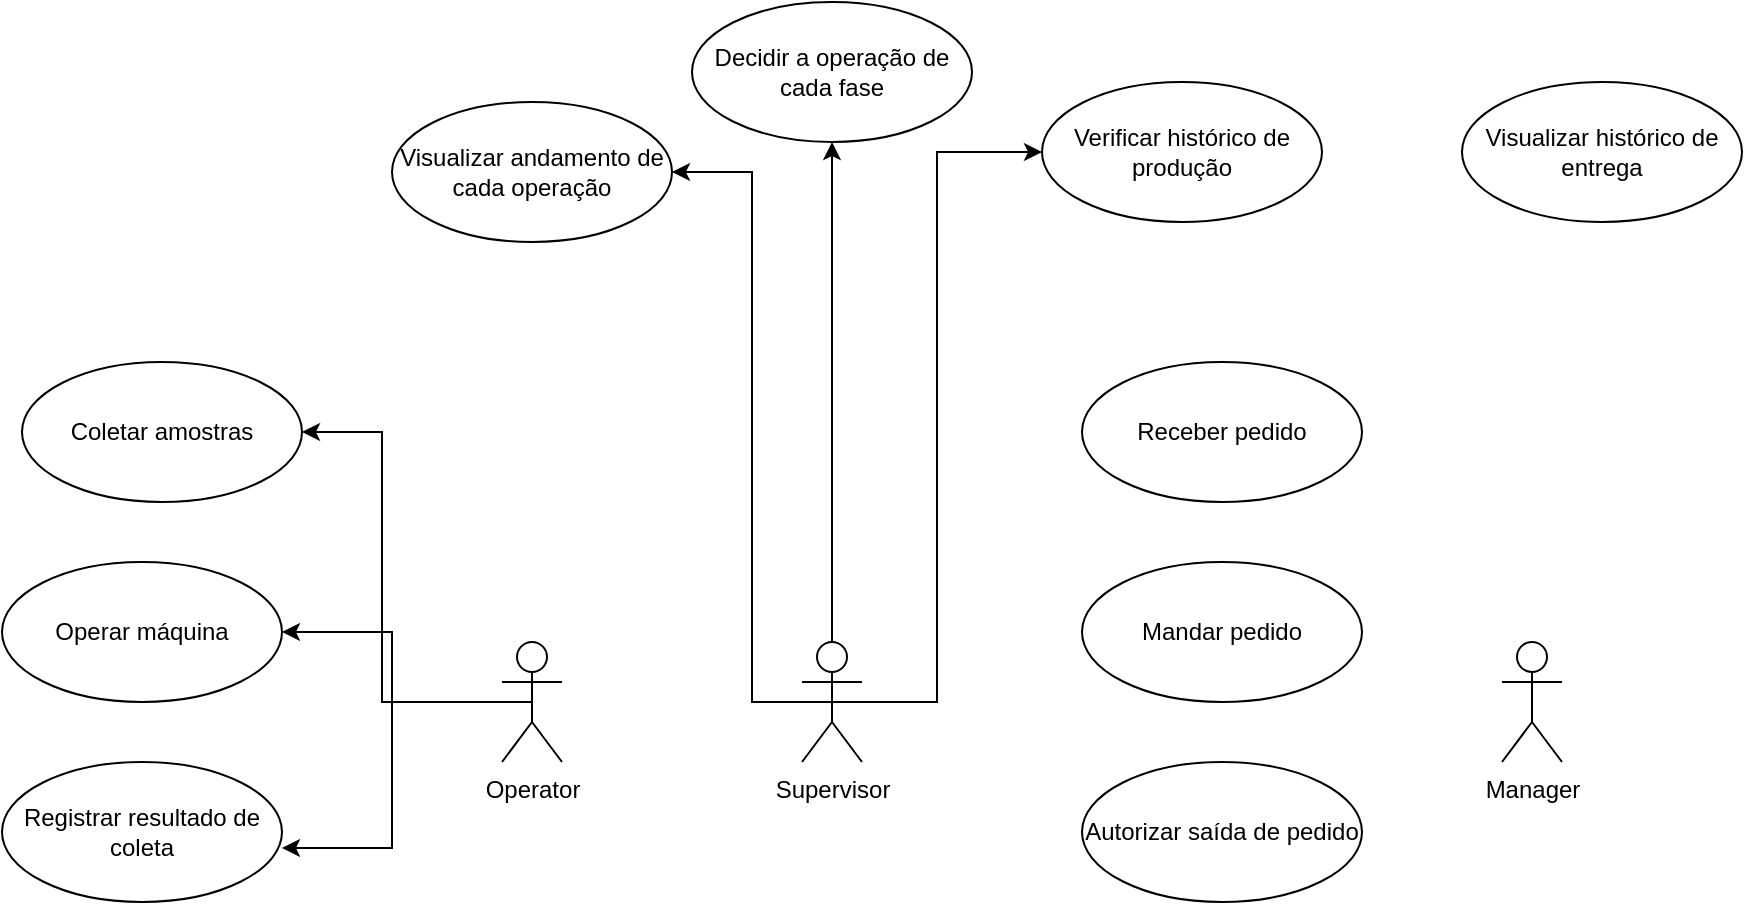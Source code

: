 <mxfile version="13.8.7" type="github" pages="3">
  <diagram id="9Z106m2JDWwo3WFGq4Fk" name="UseCase">
    <mxGraphModel dx="1695" dy="1619" grid="1" gridSize="10" guides="1" tooltips="1" connect="1" arrows="1" fold="1" page="1" pageScale="1" pageWidth="827" pageHeight="1169" math="0" shadow="0">
      <root>
        <mxCell id="GNbp0xr0GucL-XmASdmY-0" />
        <mxCell id="GNbp0xr0GucL-XmASdmY-1" parent="GNbp0xr0GucL-XmASdmY-0" />
        <mxCell id="GNbp0xr0GucL-XmASdmY-2" value="Coletar amostras" style="ellipse;whiteSpace=wrap;html=1;" parent="GNbp0xr0GucL-XmASdmY-1" vertex="1">
          <mxGeometry x="-150" y="30" width="140" height="70" as="geometry" />
        </mxCell>
        <mxCell id="GNbp0xr0GucL-XmASdmY-3" value="Registrar resultado de coleta" style="ellipse;whiteSpace=wrap;html=1;" parent="GNbp0xr0GucL-XmASdmY-1" vertex="1">
          <mxGeometry x="-160" y="230" width="140" height="70" as="geometry" />
        </mxCell>
        <mxCell id="GNbp0xr0GucL-XmASdmY-4" value="Operar máquina" style="ellipse;whiteSpace=wrap;html=1;" parent="GNbp0xr0GucL-XmASdmY-1" vertex="1">
          <mxGeometry x="-160" y="130" width="140" height="70" as="geometry" />
        </mxCell>
        <mxCell id="GNbp0xr0GucL-XmASdmY-8" style="edgeStyle=orthogonalEdgeStyle;rounded=0;orthogonalLoop=1;jettySize=auto;html=1;exitX=0.5;exitY=0.5;exitDx=0;exitDy=0;exitPerimeter=0;" parent="GNbp0xr0GucL-XmASdmY-1" source="GNbp0xr0GucL-XmASdmY-5" target="GNbp0xr0GucL-XmASdmY-4" edge="1">
          <mxGeometry relative="1" as="geometry" />
        </mxCell>
        <mxCell id="GNbp0xr0GucL-XmASdmY-9" style="rounded=0;orthogonalLoop=1;jettySize=auto;html=1;exitX=0.5;exitY=0.5;exitDx=0;exitDy=0;exitPerimeter=0;edgeStyle=elbowEdgeStyle;" parent="GNbp0xr0GucL-XmASdmY-1" source="GNbp0xr0GucL-XmASdmY-5" target="GNbp0xr0GucL-XmASdmY-2" edge="1">
          <mxGeometry relative="1" as="geometry">
            <mxPoint x="50" y="70" as="targetPoint" />
            <Array as="points">
              <mxPoint x="30" y="140" />
            </Array>
          </mxGeometry>
        </mxCell>
        <mxCell id="GNbp0xr0GucL-XmASdmY-15" style="edgeStyle=orthogonalEdgeStyle;rounded=0;orthogonalLoop=1;jettySize=auto;html=1;entryX=1;entryY=0.614;entryDx=0;entryDy=0;entryPerimeter=0;exitX=0.5;exitY=0.5;exitDx=0;exitDy=0;exitPerimeter=0;" parent="GNbp0xr0GucL-XmASdmY-1" source="GNbp0xr0GucL-XmASdmY-5" target="GNbp0xr0GucL-XmASdmY-3" edge="1">
          <mxGeometry relative="1" as="geometry" />
        </mxCell>
        <mxCell id="GNbp0xr0GucL-XmASdmY-5" value="Operator&lt;br&gt;" style="shape=umlActor;verticalLabelPosition=bottom;verticalAlign=top;html=1;" parent="GNbp0xr0GucL-XmASdmY-1" vertex="1">
          <mxGeometry x="90" y="170" width="30" height="60" as="geometry" />
        </mxCell>
        <mxCell id="yY77OEkGSgB5DfJ_5s5o-1" style="edgeStyle=orthogonalEdgeStyle;rounded=0;orthogonalLoop=1;jettySize=auto;html=1;exitX=0.5;exitY=0.5;exitDx=0;exitDy=0;exitPerimeter=0;" parent="GNbp0xr0GucL-XmASdmY-1" source="GNbp0xr0GucL-XmASdmY-10" target="GNbp0xr0GucL-XmASdmY-14" edge="1">
          <mxGeometry relative="1" as="geometry" />
        </mxCell>
        <mxCell id="yY77OEkGSgB5DfJ_5s5o-5" style="edgeStyle=elbowEdgeStyle;rounded=0;orthogonalLoop=1;jettySize=auto;html=1;exitX=0.5;exitY=0.5;exitDx=0;exitDy=0;exitPerimeter=0;" parent="GNbp0xr0GucL-XmASdmY-1" source="GNbp0xr0GucL-XmASdmY-10" target="yY77OEkGSgB5DfJ_5s5o-3" edge="1">
          <mxGeometry relative="1" as="geometry" />
        </mxCell>
        <mxCell id="yY77OEkGSgB5DfJ_5s5o-6" style="edgeStyle=elbowEdgeStyle;rounded=0;orthogonalLoop=1;jettySize=auto;html=1;exitX=0.5;exitY=0.5;exitDx=0;exitDy=0;exitPerimeter=0;" parent="GNbp0xr0GucL-XmASdmY-1" source="GNbp0xr0GucL-XmASdmY-10" target="yY77OEkGSgB5DfJ_5s5o-2" edge="1">
          <mxGeometry relative="1" as="geometry" />
        </mxCell>
        <mxCell id="GNbp0xr0GucL-XmASdmY-10" value="Supervisor" style="shape=umlActor;verticalLabelPosition=bottom;verticalAlign=top;html=1;" parent="GNbp0xr0GucL-XmASdmY-1" vertex="1">
          <mxGeometry x="240" y="170" width="30" height="60" as="geometry" />
        </mxCell>
        <mxCell id="GNbp0xr0GucL-XmASdmY-14" value="Decidir a operação de cada fase" style="ellipse;whiteSpace=wrap;html=1;" parent="GNbp0xr0GucL-XmASdmY-1" vertex="1">
          <mxGeometry x="185" y="-150" width="140" height="70" as="geometry" />
        </mxCell>
        <mxCell id="yY77OEkGSgB5DfJ_5s5o-2" value="Visualizar andamento de cada operação" style="ellipse;whiteSpace=wrap;html=1;" parent="GNbp0xr0GucL-XmASdmY-1" vertex="1">
          <mxGeometry x="35" y="-100" width="140" height="70" as="geometry" />
        </mxCell>
        <mxCell id="yY77OEkGSgB5DfJ_5s5o-3" value="Verificar histórico de produção" style="ellipse;whiteSpace=wrap;html=1;" parent="GNbp0xr0GucL-XmASdmY-1" vertex="1">
          <mxGeometry x="360" y="-110" width="140" height="70" as="geometry" />
        </mxCell>
        <mxCell id="yY77OEkGSgB5DfJ_5s5o-7" value="Manager" style="shape=umlActor;verticalLabelPosition=bottom;verticalAlign=top;html=1;" parent="GNbp0xr0GucL-XmASdmY-1" vertex="1">
          <mxGeometry x="590" y="170" width="30" height="60" as="geometry" />
        </mxCell>
        <mxCell id="yY77OEkGSgB5DfJ_5s5o-8" value="Visualizar histórico de entrega" style="ellipse;whiteSpace=wrap;html=1;" parent="GNbp0xr0GucL-XmASdmY-1" vertex="1">
          <mxGeometry x="570" y="-110" width="140" height="70" as="geometry" />
        </mxCell>
        <mxCell id="yY77OEkGSgB5DfJ_5s5o-9" value="Receber pedido" style="ellipse;whiteSpace=wrap;html=1;" parent="GNbp0xr0GucL-XmASdmY-1" vertex="1">
          <mxGeometry x="380" y="30" width="140" height="70" as="geometry" />
        </mxCell>
        <mxCell id="yY77OEkGSgB5DfJ_5s5o-10" value="Mandar pedido" style="ellipse;whiteSpace=wrap;html=1;" parent="GNbp0xr0GucL-XmASdmY-1" vertex="1">
          <mxGeometry x="380" y="130" width="140" height="70" as="geometry" />
        </mxCell>
        <mxCell id="yY77OEkGSgB5DfJ_5s5o-11" value="Autorizar saída de pedido" style="ellipse;whiteSpace=wrap;html=1;" parent="GNbp0xr0GucL-XmASdmY-1" vertex="1">
          <mxGeometry x="380" y="230" width="140" height="70" as="geometry" />
        </mxCell>
      </root>
    </mxGraphModel>
  </diagram>
  <diagram id="C5RBs43oDa-KdzZeNtuy" name="Class Diagram">
    <mxGraphModel dx="868" dy="450" grid="1" gridSize="10" guides="1" tooltips="1" connect="1" arrows="1" fold="1" page="1" pageScale="1" pageWidth="827" pageHeight="1169" math="0" shadow="0">
      <root>
        <mxCell id="WIyWlLk6GJQsqaUBKTNV-0" />
        <mxCell id="WIyWlLk6GJQsqaUBKTNV-1" parent="WIyWlLk6GJQsqaUBKTNV-0" />
        <mxCell id="zkfFHV4jXpPFQw0GAbJ--0" value="Employee" style="swimlane;fontStyle=2;align=center;verticalAlign=top;childLayout=stackLayout;horizontal=1;startSize=26;horizontalStack=0;resizeParent=1;resizeLast=0;collapsible=1;marginBottom=0;rounded=0;shadow=0;strokeWidth=1;" parent="WIyWlLk6GJQsqaUBKTNV-1" vertex="1">
          <mxGeometry x="120" y="110" width="160" height="216" as="geometry">
            <mxRectangle x="230" y="140" width="160" height="26" as="alternateBounds" />
          </mxGeometry>
        </mxCell>
        <mxCell id="zkfFHV4jXpPFQw0GAbJ--1" value="+ name : String" style="text;align=left;verticalAlign=top;spacingLeft=4;spacingRight=4;overflow=hidden;rotatable=0;points=[[0,0.5],[1,0.5]];portConstraint=eastwest;" parent="zkfFHV4jXpPFQw0GAbJ--0" vertex="1">
          <mxGeometry y="26" width="160" height="26" as="geometry" />
        </mxCell>
        <mxCell id="zkfFHV4jXpPFQw0GAbJ--2" value="+ phoneNumber: String" style="text;align=left;verticalAlign=top;spacingLeft=4;spacingRight=4;overflow=hidden;rotatable=0;points=[[0,0.5],[1,0.5]];portConstraint=eastwest;rounded=0;shadow=0;html=0;" parent="zkfFHV4jXpPFQw0GAbJ--0" vertex="1">
          <mxGeometry y="52" width="160" height="26" as="geometry" />
        </mxCell>
        <mxCell id="zkfFHV4jXpPFQw0GAbJ--3" value="- emailAddress: String" style="text;align=left;verticalAlign=top;spacingLeft=4;spacingRight=4;overflow=hidden;rotatable=0;points=[[0,0.5],[1,0.5]];portConstraint=eastwest;rounded=0;shadow=0;html=0;" parent="zkfFHV4jXpPFQw0GAbJ--0" vertex="1">
          <mxGeometry y="78" width="160" height="26" as="geometry" />
        </mxCell>
        <mxCell id="xxS2moxRk4cUxL9PYxz6-25" value="- userId: String" style="text;align=left;verticalAlign=top;spacingLeft=4;spacingRight=4;overflow=hidden;rotatable=0;points=[[0,0.5],[1,0.5]];portConstraint=eastwest;rounded=0;shadow=0;html=0;" parent="zkfFHV4jXpPFQw0GAbJ--0" vertex="1">
          <mxGeometry y="104" width="160" height="26" as="geometry" />
        </mxCell>
        <mxCell id="xxS2moxRk4cUxL9PYxz6-26" value="- passwordUser: String" style="text;align=left;verticalAlign=top;spacingLeft=4;spacingRight=4;overflow=hidden;rotatable=0;points=[[0,0.5],[1,0.5]];portConstraint=eastwest;rounded=0;shadow=0;html=0;" parent="zkfFHV4jXpPFQw0GAbJ--0" vertex="1">
          <mxGeometry y="130" width="160" height="26" as="geometry" />
        </mxCell>
        <mxCell id="zkfFHV4jXpPFQw0GAbJ--4" value="" style="line;html=1;strokeWidth=1;align=left;verticalAlign=middle;spacingTop=-1;spacingLeft=3;spacingRight=3;rotatable=0;labelPosition=right;points=[];portConstraint=eastwest;" parent="zkfFHV4jXpPFQw0GAbJ--0" vertex="1">
          <mxGeometry y="156" width="160" height="8" as="geometry" />
        </mxCell>
        <mxCell id="zkfFHV4jXpPFQw0GAbJ--5" value="- signUp(): Boolean" style="text;align=left;verticalAlign=top;spacingLeft=4;spacingRight=4;overflow=hidden;rotatable=0;points=[[0,0.5],[1,0.5]];portConstraint=eastwest;" parent="zkfFHV4jXpPFQw0GAbJ--0" vertex="1">
          <mxGeometry y="164" width="160" height="26" as="geometry" />
        </mxCell>
        <mxCell id="xxS2moxRk4cUxL9PYxz6-27" value="- signIn(): Boolean" style="text;align=left;verticalAlign=top;spacingLeft=4;spacingRight=4;overflow=hidden;rotatable=0;points=[[0,0.5],[1,0.5]];portConstraint=eastwest;" parent="zkfFHV4jXpPFQw0GAbJ--0" vertex="1">
          <mxGeometry y="190" width="160" height="26" as="geometry" />
        </mxCell>
        <mxCell id="xxS2moxRk4cUxL9PYxz6-7" value="" style="edgeStyle=orthogonalEdgeStyle;rounded=0;orthogonalLoop=1;jettySize=auto;html=1;" parent="WIyWlLk6GJQsqaUBKTNV-1" source="zkfFHV4jXpPFQw0GAbJ--6" target="xxS2moxRk4cUxL9PYxz6-1" edge="1">
          <mxGeometry relative="1" as="geometry" />
        </mxCell>
        <mxCell id="zkfFHV4jXpPFQw0GAbJ--6" value="Operator" style="swimlane;fontStyle=0;align=center;verticalAlign=top;childLayout=stackLayout;horizontal=1;startSize=26;horizontalStack=0;resizeParent=1;resizeLast=0;collapsible=1;marginBottom=0;rounded=0;shadow=0;strokeWidth=1;" parent="WIyWlLk6GJQsqaUBKTNV-1" vertex="1">
          <mxGeometry x="120" y="380" width="160" height="138" as="geometry">
            <mxRectangle x="130" y="380" width="160" height="26" as="alternateBounds" />
          </mxGeometry>
        </mxCell>
        <mxCell id="zkfFHV4jXpPFQw0GAbJ--9" value="" style="line;html=1;strokeWidth=1;align=left;verticalAlign=middle;spacingTop=-1;spacingLeft=3;spacingRight=3;rotatable=0;labelPosition=right;points=[];portConstraint=eastwest;" parent="zkfFHV4jXpPFQw0GAbJ--6" vertex="1">
          <mxGeometry y="26" width="160" height="34" as="geometry" />
        </mxCell>
        <mxCell id="zkfFHV4jXpPFQw0GAbJ--10" value="Is Eligibale To Enroll" style="text;align=left;verticalAlign=top;spacingLeft=4;spacingRight=4;overflow=hidden;rotatable=0;points=[[0,0.5],[1,0.5]];portConstraint=eastwest;fontStyle=4" parent="zkfFHV4jXpPFQw0GAbJ--6" vertex="1">
          <mxGeometry y="60" width="160" height="26" as="geometry" />
        </mxCell>
        <mxCell id="zkfFHV4jXpPFQw0GAbJ--11" value="Get Seminars Taken" style="text;align=left;verticalAlign=top;spacingLeft=4;spacingRight=4;overflow=hidden;rotatable=0;points=[[0,0.5],[1,0.5]];portConstraint=eastwest;" parent="zkfFHV4jXpPFQw0GAbJ--6" vertex="1">
          <mxGeometry y="86" width="160" height="26" as="geometry" />
        </mxCell>
        <mxCell id="zkfFHV4jXpPFQw0GAbJ--12" value="" style="endArrow=block;endSize=10;endFill=0;shadow=0;strokeWidth=1;rounded=0;edgeStyle=elbowEdgeStyle;elbow=vertical;" parent="WIyWlLk6GJQsqaUBKTNV-1" source="zkfFHV4jXpPFQw0GAbJ--6" target="zkfFHV4jXpPFQw0GAbJ--0" edge="1">
          <mxGeometry width="160" relative="1" as="geometry">
            <mxPoint x="200" y="203" as="sourcePoint" />
            <mxPoint x="200" y="203" as="targetPoint" />
          </mxGeometry>
        </mxCell>
        <mxCell id="zkfFHV4jXpPFQw0GAbJ--13" value="Professor" style="swimlane;fontStyle=0;align=center;verticalAlign=top;childLayout=stackLayout;horizontal=1;startSize=26;horizontalStack=0;resizeParent=1;resizeLast=0;collapsible=1;marginBottom=0;rounded=0;shadow=0;strokeWidth=1;" parent="WIyWlLk6GJQsqaUBKTNV-1" vertex="1">
          <mxGeometry x="414" y="380" width="160" height="70" as="geometry">
            <mxRectangle x="340" y="380" width="170" height="26" as="alternateBounds" />
          </mxGeometry>
        </mxCell>
        <mxCell id="zkfFHV4jXpPFQw0GAbJ--14" value="Salary" style="text;align=left;verticalAlign=top;spacingLeft=4;spacingRight=4;overflow=hidden;rotatable=0;points=[[0,0.5],[1,0.5]];portConstraint=eastwest;" parent="zkfFHV4jXpPFQw0GAbJ--13" vertex="1">
          <mxGeometry y="26" width="160" height="26" as="geometry" />
        </mxCell>
        <mxCell id="zkfFHV4jXpPFQw0GAbJ--15" value="" style="line;html=1;strokeWidth=1;align=left;verticalAlign=middle;spacingTop=-1;spacingLeft=3;spacingRight=3;rotatable=0;labelPosition=right;points=[];portConstraint=eastwest;" parent="zkfFHV4jXpPFQw0GAbJ--13" vertex="1">
          <mxGeometry y="52" width="160" height="8" as="geometry" />
        </mxCell>
        <mxCell id="zkfFHV4jXpPFQw0GAbJ--16" value="" style="endArrow=block;endSize=10;endFill=0;shadow=0;strokeWidth=1;rounded=0;edgeStyle=elbowEdgeStyle;elbow=vertical;" parent="WIyWlLk6GJQsqaUBKTNV-1" source="zkfFHV4jXpPFQw0GAbJ--13" target="zkfFHV4jXpPFQw0GAbJ--0" edge="1">
          <mxGeometry width="160" relative="1" as="geometry">
            <mxPoint x="210" y="373" as="sourcePoint" />
            <mxPoint x="310" y="271" as="targetPoint" />
          </mxGeometry>
        </mxCell>
        <mxCell id="zkfFHV4jXpPFQw0GAbJ--17" value="Address" style="swimlane;fontStyle=0;align=center;verticalAlign=top;childLayout=stackLayout;horizontal=1;startSize=26;horizontalStack=0;resizeParent=1;resizeLast=0;collapsible=1;marginBottom=0;rounded=0;shadow=0;strokeWidth=1;" parent="WIyWlLk6GJQsqaUBKTNV-1" vertex="1">
          <mxGeometry x="508" y="120" width="160" height="216" as="geometry">
            <mxRectangle x="550" y="140" width="160" height="26" as="alternateBounds" />
          </mxGeometry>
        </mxCell>
        <mxCell id="zkfFHV4jXpPFQw0GAbJ--18" value="Street" style="text;align=left;verticalAlign=top;spacingLeft=4;spacingRight=4;overflow=hidden;rotatable=0;points=[[0,0.5],[1,0.5]];portConstraint=eastwest;" parent="zkfFHV4jXpPFQw0GAbJ--17" vertex="1">
          <mxGeometry y="26" width="160" height="26" as="geometry" />
        </mxCell>
        <mxCell id="zkfFHV4jXpPFQw0GAbJ--19" value="City" style="text;align=left;verticalAlign=top;spacingLeft=4;spacingRight=4;overflow=hidden;rotatable=0;points=[[0,0.5],[1,0.5]];portConstraint=eastwest;rounded=0;shadow=0;html=0;" parent="zkfFHV4jXpPFQw0GAbJ--17" vertex="1">
          <mxGeometry y="52" width="160" height="26" as="geometry" />
        </mxCell>
        <mxCell id="zkfFHV4jXpPFQw0GAbJ--20" value="State" style="text;align=left;verticalAlign=top;spacingLeft=4;spacingRight=4;overflow=hidden;rotatable=0;points=[[0,0.5],[1,0.5]];portConstraint=eastwest;rounded=0;shadow=0;html=0;" parent="zkfFHV4jXpPFQw0GAbJ--17" vertex="1">
          <mxGeometry y="78" width="160" height="26" as="geometry" />
        </mxCell>
        <mxCell id="zkfFHV4jXpPFQw0GAbJ--21" value="Postal Code" style="text;align=left;verticalAlign=top;spacingLeft=4;spacingRight=4;overflow=hidden;rotatable=0;points=[[0,0.5],[1,0.5]];portConstraint=eastwest;rounded=0;shadow=0;html=0;" parent="zkfFHV4jXpPFQw0GAbJ--17" vertex="1">
          <mxGeometry y="104" width="160" height="26" as="geometry" />
        </mxCell>
        <mxCell id="zkfFHV4jXpPFQw0GAbJ--22" value="Country" style="text;align=left;verticalAlign=top;spacingLeft=4;spacingRight=4;overflow=hidden;rotatable=0;points=[[0,0.5],[1,0.5]];portConstraint=eastwest;rounded=0;shadow=0;html=0;" parent="zkfFHV4jXpPFQw0GAbJ--17" vertex="1">
          <mxGeometry y="130" width="160" height="26" as="geometry" />
        </mxCell>
        <mxCell id="zkfFHV4jXpPFQw0GAbJ--23" value="" style="line;html=1;strokeWidth=1;align=left;verticalAlign=middle;spacingTop=-1;spacingLeft=3;spacingRight=3;rotatable=0;labelPosition=right;points=[];portConstraint=eastwest;" parent="zkfFHV4jXpPFQw0GAbJ--17" vertex="1">
          <mxGeometry y="156" width="160" height="8" as="geometry" />
        </mxCell>
        <mxCell id="zkfFHV4jXpPFQw0GAbJ--24" value="Validate" style="text;align=left;verticalAlign=top;spacingLeft=4;spacingRight=4;overflow=hidden;rotatable=0;points=[[0,0.5],[1,0.5]];portConstraint=eastwest;" parent="zkfFHV4jXpPFQw0GAbJ--17" vertex="1">
          <mxGeometry y="164" width="160" height="26" as="geometry" />
        </mxCell>
        <mxCell id="zkfFHV4jXpPFQw0GAbJ--25" value="Output As Label" style="text;align=left;verticalAlign=top;spacingLeft=4;spacingRight=4;overflow=hidden;rotatable=0;points=[[0,0.5],[1,0.5]];portConstraint=eastwest;" parent="zkfFHV4jXpPFQw0GAbJ--17" vertex="1">
          <mxGeometry y="190" width="160" height="26" as="geometry" />
        </mxCell>
        <mxCell id="zkfFHV4jXpPFQw0GAbJ--26" value="" style="endArrow=open;shadow=0;strokeWidth=1;rounded=0;endFill=1;edgeStyle=elbowEdgeStyle;elbow=vertical;" parent="WIyWlLk6GJQsqaUBKTNV-1" source="zkfFHV4jXpPFQw0GAbJ--0" target="zkfFHV4jXpPFQw0GAbJ--17" edge="1">
          <mxGeometry x="0.5" y="41" relative="1" as="geometry">
            <mxPoint x="380" y="192" as="sourcePoint" />
            <mxPoint x="540" y="192" as="targetPoint" />
            <mxPoint x="-40" y="32" as="offset" />
          </mxGeometry>
        </mxCell>
        <mxCell id="zkfFHV4jXpPFQw0GAbJ--27" value="0..1" style="resizable=0;align=left;verticalAlign=bottom;labelBackgroundColor=none;fontSize=12;" parent="zkfFHV4jXpPFQw0GAbJ--26" connectable="0" vertex="1">
          <mxGeometry x="-1" relative="1" as="geometry">
            <mxPoint y="4" as="offset" />
          </mxGeometry>
        </mxCell>
        <mxCell id="zkfFHV4jXpPFQw0GAbJ--28" value="1" style="resizable=0;align=right;verticalAlign=bottom;labelBackgroundColor=none;fontSize=12;" parent="zkfFHV4jXpPFQw0GAbJ--26" connectable="0" vertex="1">
          <mxGeometry x="1" relative="1" as="geometry">
            <mxPoint x="-7" y="4" as="offset" />
          </mxGeometry>
        </mxCell>
        <mxCell id="zkfFHV4jXpPFQw0GAbJ--29" value="lives at" style="text;html=1;resizable=0;points=[];;align=center;verticalAlign=middle;labelBackgroundColor=none;rounded=0;shadow=0;strokeWidth=1;fontSize=12;" parent="zkfFHV4jXpPFQw0GAbJ--26" vertex="1" connectable="0">
          <mxGeometry x="0.5" y="49" relative="1" as="geometry">
            <mxPoint x="-38" y="40" as="offset" />
          </mxGeometry>
        </mxCell>
        <mxCell id="xxS2moxRk4cUxL9PYxz6-16" value="" style="edgeStyle=orthogonalEdgeStyle;rounded=0;orthogonalLoop=1;jettySize=auto;html=1;" parent="WIyWlLk6GJQsqaUBKTNV-1" source="xxS2moxRk4cUxL9PYxz6-1" target="xxS2moxRk4cUxL9PYxz6-10" edge="1">
          <mxGeometry relative="1" as="geometry" />
        </mxCell>
        <mxCell id="xxS2moxRk4cUxL9PYxz6-1" value="Supervisor" style="swimlane;fontStyle=0;align=center;verticalAlign=top;childLayout=stackLayout;horizontal=1;startSize=26;horizontalStack=0;resizeParent=1;resizeLast=0;collapsible=1;marginBottom=0;rounded=0;shadow=0;strokeWidth=1;" parent="WIyWlLk6GJQsqaUBKTNV-1" vertex="1">
          <mxGeometry x="120" y="588" width="160" height="138" as="geometry">
            <mxRectangle x="130" y="380" width="160" height="26" as="alternateBounds" />
          </mxGeometry>
        </mxCell>
        <mxCell id="xxS2moxRk4cUxL9PYxz6-2" value="Student Number" style="text;align=left;verticalAlign=top;spacingLeft=4;spacingRight=4;overflow=hidden;rotatable=0;points=[[0,0.5],[1,0.5]];portConstraint=eastwest;" parent="xxS2moxRk4cUxL9PYxz6-1" vertex="1">
          <mxGeometry y="26" width="160" height="26" as="geometry" />
        </mxCell>
        <mxCell id="xxS2moxRk4cUxL9PYxz6-3" value="Average Mark" style="text;align=left;verticalAlign=top;spacingLeft=4;spacingRight=4;overflow=hidden;rotatable=0;points=[[0,0.5],[1,0.5]];portConstraint=eastwest;rounded=0;shadow=0;html=0;" parent="xxS2moxRk4cUxL9PYxz6-1" vertex="1">
          <mxGeometry y="52" width="160" height="26" as="geometry" />
        </mxCell>
        <mxCell id="xxS2moxRk4cUxL9PYxz6-4" value="" style="line;html=1;strokeWidth=1;align=left;verticalAlign=middle;spacingTop=-1;spacingLeft=3;spacingRight=3;rotatable=0;labelPosition=right;points=[];portConstraint=eastwest;" parent="xxS2moxRk4cUxL9PYxz6-1" vertex="1">
          <mxGeometry y="78" width="160" height="8" as="geometry" />
        </mxCell>
        <mxCell id="xxS2moxRk4cUxL9PYxz6-5" value="Is Eligibale To Enroll" style="text;align=left;verticalAlign=top;spacingLeft=4;spacingRight=4;overflow=hidden;rotatable=0;points=[[0,0.5],[1,0.5]];portConstraint=eastwest;fontStyle=4" parent="xxS2moxRk4cUxL9PYxz6-1" vertex="1">
          <mxGeometry y="86" width="160" height="26" as="geometry" />
        </mxCell>
        <mxCell id="xxS2moxRk4cUxL9PYxz6-6" value="Get Seminars Taken" style="text;align=left;verticalAlign=top;spacingLeft=4;spacingRight=4;overflow=hidden;rotatable=0;points=[[0,0.5],[1,0.5]];portConstraint=eastwest;" parent="xxS2moxRk4cUxL9PYxz6-1" vertex="1">
          <mxGeometry y="112" width="160" height="26" as="geometry" />
        </mxCell>
        <mxCell id="xxS2moxRk4cUxL9PYxz6-24" value="" style="edgeStyle=orthogonalEdgeStyle;rounded=0;orthogonalLoop=1;jettySize=auto;html=1;" parent="WIyWlLk6GJQsqaUBKTNV-1" source="xxS2moxRk4cUxL9PYxz6-10" target="xxS2moxRk4cUxL9PYxz6-18" edge="1">
          <mxGeometry relative="1" as="geometry" />
        </mxCell>
        <mxCell id="xxS2moxRk4cUxL9PYxz6-10" value="Manager" style="swimlane;fontStyle=0;align=center;verticalAlign=top;childLayout=stackLayout;horizontal=1;startSize=26;horizontalStack=0;resizeParent=1;resizeLast=0;collapsible=1;marginBottom=0;rounded=0;shadow=0;strokeWidth=1;" parent="WIyWlLk6GJQsqaUBKTNV-1" vertex="1">
          <mxGeometry x="120" y="806" width="160" height="138" as="geometry">
            <mxRectangle x="130" y="380" width="160" height="26" as="alternateBounds" />
          </mxGeometry>
        </mxCell>
        <mxCell id="xxS2moxRk4cUxL9PYxz6-11" value="Student Number" style="text;align=left;verticalAlign=top;spacingLeft=4;spacingRight=4;overflow=hidden;rotatable=0;points=[[0,0.5],[1,0.5]];portConstraint=eastwest;" parent="xxS2moxRk4cUxL9PYxz6-10" vertex="1">
          <mxGeometry y="26" width="160" height="26" as="geometry" />
        </mxCell>
        <mxCell id="xxS2moxRk4cUxL9PYxz6-12" value="Average Mark" style="text;align=left;verticalAlign=top;spacingLeft=4;spacingRight=4;overflow=hidden;rotatable=0;points=[[0,0.5],[1,0.5]];portConstraint=eastwest;rounded=0;shadow=0;html=0;" parent="xxS2moxRk4cUxL9PYxz6-10" vertex="1">
          <mxGeometry y="52" width="160" height="26" as="geometry" />
        </mxCell>
        <mxCell id="xxS2moxRk4cUxL9PYxz6-13" value="" style="line;html=1;strokeWidth=1;align=left;verticalAlign=middle;spacingTop=-1;spacingLeft=3;spacingRight=3;rotatable=0;labelPosition=right;points=[];portConstraint=eastwest;" parent="xxS2moxRk4cUxL9PYxz6-10" vertex="1">
          <mxGeometry y="78" width="160" height="8" as="geometry" />
        </mxCell>
        <mxCell id="xxS2moxRk4cUxL9PYxz6-14" value="Is Eligibale To Enroll" style="text;align=left;verticalAlign=top;spacingLeft=4;spacingRight=4;overflow=hidden;rotatable=0;points=[[0,0.5],[1,0.5]];portConstraint=eastwest;fontStyle=4" parent="xxS2moxRk4cUxL9PYxz6-10" vertex="1">
          <mxGeometry y="86" width="160" height="26" as="geometry" />
        </mxCell>
        <mxCell id="xxS2moxRk4cUxL9PYxz6-15" value="Get Seminars Taken" style="text;align=left;verticalAlign=top;spacingLeft=4;spacingRight=4;overflow=hidden;rotatable=0;points=[[0,0.5],[1,0.5]];portConstraint=eastwest;" parent="xxS2moxRk4cUxL9PYxz6-10" vertex="1">
          <mxGeometry y="112" width="160" height="26" as="geometry" />
        </mxCell>
        <mxCell id="xxS2moxRk4cUxL9PYxz6-34" value="" style="edgeStyle=orthogonalEdgeStyle;rounded=0;orthogonalLoop=1;jettySize=auto;html=1;" parent="WIyWlLk6GJQsqaUBKTNV-1" source="xxS2moxRk4cUxL9PYxz6-18" target="xxS2moxRk4cUxL9PYxz6-28" edge="1">
          <mxGeometry relative="1" as="geometry" />
        </mxCell>
        <mxCell id="xxS2moxRk4cUxL9PYxz6-18" value="Owner" style="swimlane;fontStyle=0;align=center;verticalAlign=top;childLayout=stackLayout;horizontal=1;startSize=26;horizontalStack=0;resizeParent=1;resizeLast=0;collapsible=1;marginBottom=0;rounded=0;shadow=0;strokeWidth=1;" parent="WIyWlLk6GJQsqaUBKTNV-1" vertex="1">
          <mxGeometry x="120" y="1024" width="160" height="138" as="geometry">
            <mxRectangle x="130" y="380" width="160" height="26" as="alternateBounds" />
          </mxGeometry>
        </mxCell>
        <mxCell id="xxS2moxRk4cUxL9PYxz6-19" value="Student Number" style="text;align=left;verticalAlign=top;spacingLeft=4;spacingRight=4;overflow=hidden;rotatable=0;points=[[0,0.5],[1,0.5]];portConstraint=eastwest;" parent="xxS2moxRk4cUxL9PYxz6-18" vertex="1">
          <mxGeometry y="26" width="160" height="26" as="geometry" />
        </mxCell>
        <mxCell id="xxS2moxRk4cUxL9PYxz6-20" value="Average Mark" style="text;align=left;verticalAlign=top;spacingLeft=4;spacingRight=4;overflow=hidden;rotatable=0;points=[[0,0.5],[1,0.5]];portConstraint=eastwest;rounded=0;shadow=0;html=0;" parent="xxS2moxRk4cUxL9PYxz6-18" vertex="1">
          <mxGeometry y="52" width="160" height="26" as="geometry" />
        </mxCell>
        <mxCell id="xxS2moxRk4cUxL9PYxz6-21" value="" style="line;html=1;strokeWidth=1;align=left;verticalAlign=middle;spacingTop=-1;spacingLeft=3;spacingRight=3;rotatable=0;labelPosition=right;points=[];portConstraint=eastwest;" parent="xxS2moxRk4cUxL9PYxz6-18" vertex="1">
          <mxGeometry y="78" width="160" height="8" as="geometry" />
        </mxCell>
        <mxCell id="xxS2moxRk4cUxL9PYxz6-22" value="Is Eligibale To Enroll" style="text;align=left;verticalAlign=top;spacingLeft=4;spacingRight=4;overflow=hidden;rotatable=0;points=[[0,0.5],[1,0.5]];portConstraint=eastwest;fontStyle=4" parent="xxS2moxRk4cUxL9PYxz6-18" vertex="1">
          <mxGeometry y="86" width="160" height="26" as="geometry" />
        </mxCell>
        <mxCell id="xxS2moxRk4cUxL9PYxz6-23" value="Get Seminars Taken" style="text;align=left;verticalAlign=top;spacingLeft=4;spacingRight=4;overflow=hidden;rotatable=0;points=[[0,0.5],[1,0.5]];portConstraint=eastwest;" parent="xxS2moxRk4cUxL9PYxz6-18" vertex="1">
          <mxGeometry y="112" width="160" height="26" as="geometry" />
        </mxCell>
        <mxCell id="xxS2moxRk4cUxL9PYxz6-28" value="Consultant" style="swimlane;fontStyle=0;align=center;verticalAlign=top;childLayout=stackLayout;horizontal=1;startSize=26;horizontalStack=0;resizeParent=1;resizeLast=0;collapsible=1;marginBottom=0;rounded=0;shadow=0;strokeWidth=1;" parent="WIyWlLk6GJQsqaUBKTNV-1" vertex="1">
          <mxGeometry x="360" y="1024" width="160" height="138" as="geometry">
            <mxRectangle x="130" y="380" width="160" height="26" as="alternateBounds" />
          </mxGeometry>
        </mxCell>
        <mxCell id="xxS2moxRk4cUxL9PYxz6-29" value="Student Number" style="text;align=left;verticalAlign=top;spacingLeft=4;spacingRight=4;overflow=hidden;rotatable=0;points=[[0,0.5],[1,0.5]];portConstraint=eastwest;" parent="xxS2moxRk4cUxL9PYxz6-28" vertex="1">
          <mxGeometry y="26" width="160" height="26" as="geometry" />
        </mxCell>
        <mxCell id="xxS2moxRk4cUxL9PYxz6-30" value="Average Mark" style="text;align=left;verticalAlign=top;spacingLeft=4;spacingRight=4;overflow=hidden;rotatable=0;points=[[0,0.5],[1,0.5]];portConstraint=eastwest;rounded=0;shadow=0;html=0;" parent="xxS2moxRk4cUxL9PYxz6-28" vertex="1">
          <mxGeometry y="52" width="160" height="26" as="geometry" />
        </mxCell>
        <mxCell id="xxS2moxRk4cUxL9PYxz6-31" value="" style="line;html=1;strokeWidth=1;align=left;verticalAlign=middle;spacingTop=-1;spacingLeft=3;spacingRight=3;rotatable=0;labelPosition=right;points=[];portConstraint=eastwest;" parent="xxS2moxRk4cUxL9PYxz6-28" vertex="1">
          <mxGeometry y="78" width="160" height="8" as="geometry" />
        </mxCell>
        <mxCell id="xxS2moxRk4cUxL9PYxz6-32" value="Is Eligibale To Enroll" style="text;align=left;verticalAlign=top;spacingLeft=4;spacingRight=4;overflow=hidden;rotatable=0;points=[[0,0.5],[1,0.5]];portConstraint=eastwest;fontStyle=4" parent="xxS2moxRk4cUxL9PYxz6-28" vertex="1">
          <mxGeometry y="86" width="160" height="26" as="geometry" />
        </mxCell>
        <mxCell id="xxS2moxRk4cUxL9PYxz6-33" value="Get Seminars Taken" style="text;align=left;verticalAlign=top;spacingLeft=4;spacingRight=4;overflow=hidden;rotatable=0;points=[[0,0.5],[1,0.5]];portConstraint=eastwest;" parent="xxS2moxRk4cUxL9PYxz6-28" vertex="1">
          <mxGeometry y="112" width="160" height="26" as="geometry" />
        </mxCell>
      </root>
    </mxGraphModel>
  </diagram>
  <diagram id="yR267uieGuwyEmEhm5Zx" name="Data bank">
    <mxGraphModel dx="868" dy="450" grid="1" gridSize="10" guides="1" tooltips="1" connect="1" arrows="1" fold="1" page="1" pageScale="1" pageWidth="827" pageHeight="1169" math="0" shadow="0">
      <root>
        <mxCell id="AOhuLpGkt68uuA8kIOGm-0" />
        <mxCell id="AOhuLpGkt68uuA8kIOGm-1" parent="AOhuLpGkt68uuA8kIOGm-0" />
        <mxCell id="AOhuLpGkt68uuA8kIOGm-2" value="Produce" style="swimlane;fontStyle=1;align=center;verticalAlign=top;childLayout=stackLayout;horizontal=1;startSize=26;horizontalStack=0;resizeParent=1;resizeParentMax=0;resizeLast=0;collapsible=1;marginBottom=0;" parent="AOhuLpGkt68uuA8kIOGm-1" vertex="1">
          <mxGeometry x="550" y="120" width="160" height="190" as="geometry" />
        </mxCell>
        <mxCell id="AOhuLpGkt68uuA8kIOGm-3" value="+ idLote: String PK" style="text;strokeColor=none;fillColor=none;align=left;verticalAlign=top;spacingLeft=4;spacingRight=4;overflow=hidden;rotatable=0;points=[[0,0.5],[1,0.5]];portConstraint=eastwest;" parent="AOhuLpGkt68uuA8kIOGm-2" vertex="1">
          <mxGeometry y="26" width="160" height="26" as="geometry" />
        </mxCell>
        <mxCell id="w8b9HaKSbxnQFnQmBbGj-14" value="+ idRecipe: String FK" style="text;strokeColor=none;fillColor=none;align=left;verticalAlign=top;spacingLeft=4;spacingRight=4;overflow=hidden;rotatable=0;points=[[0,0.5],[1,0.5]];portConstraint=eastwest;" vertex="1" parent="AOhuLpGkt68uuA8kIOGm-2">
          <mxGeometry y="52" width="160" height="26" as="geometry" />
        </mxCell>
        <mxCell id="AOhuLpGkt68uuA8kIOGm-10" value="+ produceData: date " style="text;strokeColor=none;fillColor=none;align=left;verticalAlign=top;spacingLeft=4;spacingRight=4;overflow=hidden;rotatable=0;points=[[0,0.5],[1,0.5]];portConstraint=eastwest;" parent="AOhuLpGkt68uuA8kIOGm-2" vertex="1">
          <mxGeometry y="78" width="160" height="26" as="geometry" />
        </mxCell>
        <mxCell id="AOhuLpGkt68uuA8kIOGm-11" value="+ beerType: String" style="text;strokeColor=none;fillColor=none;align=left;verticalAlign=top;spacingLeft=4;spacingRight=4;overflow=hidden;rotatable=0;points=[[0,0.5],[1,0.5]];portConstraint=eastwest;" parent="AOhuLpGkt68uuA8kIOGm-2" vertex="1">
          <mxGeometry y="104" width="160" height="26" as="geometry" />
        </mxCell>
        <mxCell id="w8b9HaKSbxnQFnQmBbGj-15" value="+ moagem: dateTime" style="text;strokeColor=none;fillColor=none;align=left;verticalAlign=top;spacingLeft=4;spacingRight=4;overflow=hidden;rotatable=0;points=[[0,0.5],[1,0.5]];portConstraint=eastwest;" vertex="1" parent="AOhuLpGkt68uuA8kIOGm-2">
          <mxGeometry y="130" width="160" height="26" as="geometry" />
        </mxCell>
        <mxCell id="AOhuLpGkt68uuA8kIOGm-4" value="" style="line;strokeWidth=1;fillColor=none;align=left;verticalAlign=middle;spacingTop=-1;spacingLeft=3;spacingRight=3;rotatable=0;labelPosition=right;points=[];portConstraint=eastwest;" parent="AOhuLpGkt68uuA8kIOGm-2" vertex="1">
          <mxGeometry y="156" width="160" height="8" as="geometry" />
        </mxCell>
        <mxCell id="AOhuLpGkt68uuA8kIOGm-5" value="+ method(type): type" style="text;strokeColor=none;fillColor=none;align=left;verticalAlign=top;spacingLeft=4;spacingRight=4;overflow=hidden;rotatable=0;points=[[0,0.5],[1,0.5]];portConstraint=eastwest;" parent="AOhuLpGkt68uuA8kIOGm-2" vertex="1">
          <mxGeometry y="164" width="160" height="26" as="geometry" />
        </mxCell>
        <mxCell id="AOhuLpGkt68uuA8kIOGm-6" value="Fermentation" style="swimlane;fontStyle=1;align=center;verticalAlign=top;childLayout=stackLayout;horizontal=1;startSize=26;horizontalStack=0;resizeParent=1;resizeParentMax=0;resizeLast=0;collapsible=1;marginBottom=0;" parent="AOhuLpGkt68uuA8kIOGm-1" vertex="1">
          <mxGeometry x="510" y="542" width="160" height="86" as="geometry" />
        </mxCell>
        <mxCell id="AOhuLpGkt68uuA8kIOGm-7" value="+ field: type" style="text;strokeColor=none;fillColor=none;align=left;verticalAlign=top;spacingLeft=4;spacingRight=4;overflow=hidden;rotatable=0;points=[[0,0.5],[1,0.5]];portConstraint=eastwest;" parent="AOhuLpGkt68uuA8kIOGm-6" vertex="1">
          <mxGeometry y="26" width="160" height="26" as="geometry" />
        </mxCell>
        <mxCell id="AOhuLpGkt68uuA8kIOGm-8" value="" style="line;strokeWidth=1;fillColor=none;align=left;verticalAlign=middle;spacingTop=-1;spacingLeft=3;spacingRight=3;rotatable=0;labelPosition=right;points=[];portConstraint=eastwest;" parent="AOhuLpGkt68uuA8kIOGm-6" vertex="1">
          <mxGeometry y="52" width="160" height="8" as="geometry" />
        </mxCell>
        <mxCell id="AOhuLpGkt68uuA8kIOGm-9" value="+ method(type): type" style="text;strokeColor=none;fillColor=none;align=left;verticalAlign=top;spacingLeft=4;spacingRight=4;overflow=hidden;rotatable=0;points=[[0,0.5],[1,0.5]];portConstraint=eastwest;" parent="AOhuLpGkt68uuA8kIOGm-6" vertex="1">
          <mxGeometry y="60" width="160" height="26" as="geometry" />
        </mxCell>
        <mxCell id="iIONWnEaRu7V6ztroi_o-0" value="Recipe" style="swimlane;fontStyle=1;align=center;verticalAlign=top;childLayout=stackLayout;horizontal=1;startSize=26;horizontalStack=0;resizeParent=1;resizeParentMax=0;resizeLast=0;collapsible=1;marginBottom=0;" parent="AOhuLpGkt68uuA8kIOGm-1" vertex="1">
          <mxGeometry x="60" y="120" width="160" height="424" as="geometry" />
        </mxCell>
        <mxCell id="iIONWnEaRu7V6ztroi_o-1" value="+ idRecipe: String PK" style="text;strokeColor=none;fillColor=none;align=left;verticalAlign=top;spacingLeft=4;spacingRight=4;overflow=hidden;rotatable=0;points=[[0,0.5],[1,0.5]];portConstraint=eastwest;" parent="iIONWnEaRu7V6ztroi_o-0" vertex="1">
          <mxGeometry y="26" width="160" height="26" as="geometry" />
        </mxCell>
        <mxCell id="iIONWnEaRu7V6ztroi_o-2" value="+ malte1: String " style="text;strokeColor=none;fillColor=none;align=left;verticalAlign=top;spacingLeft=4;spacingRight=4;overflow=hidden;rotatable=0;points=[[0,0.5],[1,0.5]];portConstraint=eastwest;" parent="iIONWnEaRu7V6ztroi_o-0" vertex="1">
          <mxGeometry y="52" width="160" height="26" as="geometry" />
        </mxCell>
        <mxCell id="_a6mNSR2MjGphLl9wemu-1" value="+ quant1: float" style="text;strokeColor=none;fillColor=none;align=left;verticalAlign=top;spacingLeft=4;spacingRight=4;overflow=hidden;rotatable=0;points=[[0,0.5],[1,0.5]];portConstraint=eastwest;" parent="iIONWnEaRu7V6ztroi_o-0" vertex="1">
          <mxGeometry y="78" width="160" height="26" as="geometry" />
        </mxCell>
        <mxCell id="_a6mNSR2MjGphLl9wemu-2" value="+ malte2: String " style="text;strokeColor=none;fillColor=none;align=left;verticalAlign=top;spacingLeft=4;spacingRight=4;overflow=hidden;rotatable=0;points=[[0,0.5],[1,0.5]];portConstraint=eastwest;" parent="iIONWnEaRu7V6ztroi_o-0" vertex="1">
          <mxGeometry y="104" width="160" height="26" as="geometry" />
        </mxCell>
        <mxCell id="_a6mNSR2MjGphLl9wemu-5" value="+ quant2: float" style="text;strokeColor=none;fillColor=none;align=left;verticalAlign=top;spacingLeft=4;spacingRight=4;overflow=hidden;rotatable=0;points=[[0,0.5],[1,0.5]];portConstraint=eastwest;" parent="iIONWnEaRu7V6ztroi_o-0" vertex="1">
          <mxGeometry y="130" width="160" height="26" as="geometry" />
        </mxCell>
        <mxCell id="_a6mNSR2MjGphLl9wemu-6" value="+ malte3: String " style="text;strokeColor=none;fillColor=none;align=left;verticalAlign=top;spacingLeft=4;spacingRight=4;overflow=hidden;rotatable=0;points=[[0,0.5],[1,0.5]];portConstraint=eastwest;" parent="iIONWnEaRu7V6ztroi_o-0" vertex="1">
          <mxGeometry y="156" width="160" height="26" as="geometry" />
        </mxCell>
        <mxCell id="_a6mNSR2MjGphLl9wemu-9" value="+ quant3: float" style="text;strokeColor=none;fillColor=none;align=left;verticalAlign=top;spacingLeft=4;spacingRight=4;overflow=hidden;rotatable=0;points=[[0,0.5],[1,0.5]];portConstraint=eastwest;" parent="iIONWnEaRu7V6ztroi_o-0" vertex="1">
          <mxGeometry y="182" width="160" height="26" as="geometry" />
        </mxCell>
        <mxCell id="w8b9HaKSbxnQFnQmBbGj-0" value="+ malte4: String" style="text;strokeColor=none;fillColor=none;align=left;verticalAlign=top;spacingLeft=4;spacingRight=4;overflow=hidden;rotatable=0;points=[[0,0.5],[1,0.5]];portConstraint=eastwest;" vertex="1" parent="iIONWnEaRu7V6ztroi_o-0">
          <mxGeometry y="208" width="160" height="26" as="geometry" />
        </mxCell>
        <mxCell id="w8b9HaKSbxnQFnQmBbGj-3" value="+ quant4: FLOAT" style="text;strokeColor=none;fillColor=none;align=left;verticalAlign=top;spacingLeft=4;spacingRight=4;overflow=hidden;rotatable=0;points=[[0,0.5],[1,0.5]];portConstraint=eastwest;" vertex="1" parent="iIONWnEaRu7V6ztroi_o-0">
          <mxGeometry y="234" width="160" height="26" as="geometry" />
        </mxCell>
        <mxCell id="w8b9HaKSbxnQFnQmBbGj-5" value="+ malte5: string" style="text;strokeColor=none;fillColor=none;align=left;verticalAlign=top;spacingLeft=4;spacingRight=4;overflow=hidden;rotatable=0;points=[[0,0.5],[1,0.5]];portConstraint=eastwest;" vertex="1" parent="iIONWnEaRu7V6ztroi_o-0">
          <mxGeometry y="260" width="160" height="26" as="geometry" />
        </mxCell>
        <mxCell id="w8b9HaKSbxnQFnQmBbGj-12" value="+ quant5: float" style="text;strokeColor=none;fillColor=none;align=left;verticalAlign=top;spacingLeft=4;spacingRight=4;overflow=hidden;rotatable=0;points=[[0,0.5],[1,0.5]];portConstraint=eastwest;" vertex="1" parent="iIONWnEaRu7V6ztroi_o-0">
          <mxGeometry y="286" width="160" height="26" as="geometry" />
        </mxCell>
        <mxCell id="iIONWnEaRu7V6ztroi_o-4" value="" style="line;strokeWidth=1;fillColor=none;align=left;verticalAlign=middle;spacingTop=-1;spacingLeft=3;spacingRight=3;rotatable=0;labelPosition=right;points=[];portConstraint=eastwest;" parent="iIONWnEaRu7V6ztroi_o-0" vertex="1">
          <mxGeometry y="312" width="160" height="8" as="geometry" />
        </mxCell>
        <mxCell id="iIONWnEaRu7V6ztroi_o-5" value="+ usedRecipe(): " style="text;strokeColor=none;fillColor=none;align=left;verticalAlign=top;spacingLeft=4;spacingRight=4;overflow=hidden;rotatable=0;points=[[0,0.5],[1,0.5]];portConstraint=eastwest;" parent="iIONWnEaRu7V6ztroi_o-0" vertex="1">
          <mxGeometry y="320" width="160" height="26" as="geometry" />
        </mxCell>
        <mxCell id="w8b9HaKSbxnQFnQmBbGj-32" value="+ getMalt(): " style="text;strokeColor=none;fillColor=none;align=left;verticalAlign=top;spacingLeft=4;spacingRight=4;overflow=hidden;rotatable=0;points=[[0,0.5],[1,0.5]];portConstraint=eastwest;" vertex="1" parent="iIONWnEaRu7V6ztroi_o-0">
          <mxGeometry y="346" width="160" height="26" as="geometry" />
        </mxCell>
        <mxCell id="w8b9HaKSbxnQFnQmBbGj-33" value="+ getHope(): " style="text;strokeColor=none;fillColor=none;align=left;verticalAlign=top;spacingLeft=4;spacingRight=4;overflow=hidden;rotatable=0;points=[[0,0.5],[1,0.5]];portConstraint=eastwest;" vertex="1" parent="iIONWnEaRu7V6ztroi_o-0">
          <mxGeometry y="372" width="160" height="26" as="geometry" />
        </mxCell>
        <mxCell id="w8b9HaKSbxnQFnQmBbGj-34" value="+ getFerment(): " style="text;strokeColor=none;fillColor=none;align=left;verticalAlign=top;spacingLeft=4;spacingRight=4;overflow=hidden;rotatable=0;points=[[0,0.5],[1,0.5]];portConstraint=eastwest;" vertex="1" parent="iIONWnEaRu7V6ztroi_o-0">
          <mxGeometry y="398" width="160" height="26" as="geometry" />
        </mxCell>
        <mxCell id="w8b9HaKSbxnQFnQmBbGj-16" value="Malte" style="swimlane;fontStyle=1;align=center;verticalAlign=top;childLayout=stackLayout;horizontal=1;startSize=26;horizontalStack=0;resizeParent=1;resizeParentMax=0;resizeLast=0;collapsible=1;marginBottom=0;" vertex="1" parent="AOhuLpGkt68uuA8kIOGm-1">
          <mxGeometry x="290" y="120" width="160" height="164" as="geometry" />
        </mxCell>
        <mxCell id="w8b9HaKSbxnQFnQmBbGj-17" value="+ loteMalt: TEXT  PK" style="text;strokeColor=none;fillColor=none;align=left;verticalAlign=top;spacingLeft=4;spacingRight=4;overflow=hidden;rotatable=0;points=[[0,0.5],[1,0.5]];portConstraint=eastwest;" vertex="1" parent="w8b9HaKSbxnQFnQmBbGj-16">
          <mxGeometry y="26" width="160" height="26" as="geometry" />
        </mxCell>
        <mxCell id="w8b9HaKSbxnQFnQmBbGj-28" value="+ nameMalte TEXT" style="text;strokeColor=none;fillColor=none;align=left;verticalAlign=top;spacingLeft=4;spacingRight=4;overflow=hidden;rotatable=0;points=[[0,0.5],[1,0.5]];portConstraint=eastwest;" vertex="1" parent="w8b9HaKSbxnQFnQmBbGj-16">
          <mxGeometry y="52" width="160" height="26" as="geometry" />
        </mxCell>
        <mxCell id="w8b9HaKSbxnQFnQmBbGj-29" value="+ teaTest: Boolean" style="text;strokeColor=none;fillColor=none;align=left;verticalAlign=top;spacingLeft=4;spacingRight=4;overflow=hidden;rotatable=0;points=[[0,0.5],[1,0.5]];portConstraint=eastwest;" vertex="1" parent="w8b9HaKSbxnQFnQmBbGj-16">
          <mxGeometry y="78" width="160" height="26" as="geometry" />
        </mxCell>
        <mxCell id="w8b9HaKSbxnQFnQmBbGj-30" value="+ yeald: float" style="text;strokeColor=none;fillColor=none;align=left;verticalAlign=top;spacingLeft=4;spacingRight=4;overflow=hidden;rotatable=0;points=[[0,0.5],[1,0.5]];portConstraint=eastwest;" vertex="1" parent="w8b9HaKSbxnQFnQmBbGj-16">
          <mxGeometry y="104" width="160" height="26" as="geometry" />
        </mxCell>
        <mxCell id="w8b9HaKSbxnQFnQmBbGj-18" value="" style="line;strokeWidth=1;fillColor=none;align=left;verticalAlign=middle;spacingTop=-1;spacingLeft=3;spacingRight=3;rotatable=0;labelPosition=right;points=[];portConstraint=eastwest;" vertex="1" parent="w8b9HaKSbxnQFnQmBbGj-16">
          <mxGeometry y="130" width="160" height="8" as="geometry" />
        </mxCell>
        <mxCell id="w8b9HaKSbxnQFnQmBbGj-19" value="+ maltUsed(): " style="text;strokeColor=none;fillColor=none;align=left;verticalAlign=top;spacingLeft=4;spacingRight=4;overflow=hidden;rotatable=0;points=[[0,0.5],[1,0.5]];portConstraint=eastwest;" vertex="1" parent="w8b9HaKSbxnQFnQmBbGj-16">
          <mxGeometry y="138" width="160" height="26" as="geometry" />
        </mxCell>
        <mxCell id="w8b9HaKSbxnQFnQmBbGj-20" value="Hope" style="swimlane;fontStyle=1;align=center;verticalAlign=top;childLayout=stackLayout;horizontal=1;startSize=26;horizontalStack=0;resizeParent=1;resizeParentMax=0;resizeLast=0;collapsible=1;marginBottom=0;" vertex="1" parent="AOhuLpGkt68uuA8kIOGm-1">
          <mxGeometry x="300" y="380" width="160" height="112" as="geometry" />
        </mxCell>
        <mxCell id="w8b9HaKSbxnQFnQmBbGj-21" value="+ field: TEXT" style="text;strokeColor=none;fillColor=none;align=left;verticalAlign=top;spacingLeft=4;spacingRight=4;overflow=hidden;rotatable=0;points=[[0,0.5],[1,0.5]];portConstraint=eastwest;" vertex="1" parent="w8b9HaKSbxnQFnQmBbGj-20">
          <mxGeometry y="26" width="160" height="26" as="geometry" />
        </mxCell>
        <mxCell id="w8b9HaKSbxnQFnQmBbGj-22" value="" style="line;strokeWidth=1;fillColor=none;align=left;verticalAlign=middle;spacingTop=-1;spacingLeft=3;spacingRight=3;rotatable=0;labelPosition=right;points=[];portConstraint=eastwest;" vertex="1" parent="w8b9HaKSbxnQFnQmBbGj-20">
          <mxGeometry y="52" width="160" height="8" as="geometry" />
        </mxCell>
        <mxCell id="w8b9HaKSbxnQFnQmBbGj-23" value="+ method(type): type" style="text;strokeColor=none;fillColor=none;align=left;verticalAlign=top;spacingLeft=4;spacingRight=4;overflow=hidden;rotatable=0;points=[[0,0.5],[1,0.5]];portConstraint=eastwest;" vertex="1" parent="w8b9HaKSbxnQFnQmBbGj-20">
          <mxGeometry y="60" width="160" height="26" as="geometry" />
        </mxCell>
        <mxCell id="w8b9HaKSbxnQFnQmBbGj-31" value="+ usedRecipe(): " style="text;strokeColor=none;fillColor=none;align=left;verticalAlign=top;spacingLeft=4;spacingRight=4;overflow=hidden;rotatable=0;points=[[0,0.5],[1,0.5]];portConstraint=eastwest;" vertex="1" parent="w8b9HaKSbxnQFnQmBbGj-20">
          <mxGeometry y="86" width="160" height="26" as="geometry" />
        </mxCell>
        <mxCell id="w8b9HaKSbxnQFnQmBbGj-24" value="Levedura" style="swimlane;fontStyle=1;align=center;verticalAlign=top;childLayout=stackLayout;horizontal=1;startSize=26;horizontalStack=0;resizeParent=1;resizeParentMax=0;resizeLast=0;collapsible=1;marginBottom=0;" vertex="1" parent="AOhuLpGkt68uuA8kIOGm-1">
          <mxGeometry x="280" y="650" width="160" height="86" as="geometry" />
        </mxCell>
        <mxCell id="w8b9HaKSbxnQFnQmBbGj-25" value="+ field: TEXT" style="text;strokeColor=none;fillColor=none;align=left;verticalAlign=top;spacingLeft=4;spacingRight=4;overflow=hidden;rotatable=0;points=[[0,0.5],[1,0.5]];portConstraint=eastwest;" vertex="1" parent="w8b9HaKSbxnQFnQmBbGj-24">
          <mxGeometry y="26" width="160" height="26" as="geometry" />
        </mxCell>
        <mxCell id="w8b9HaKSbxnQFnQmBbGj-26" value="" style="line;strokeWidth=1;fillColor=none;align=left;verticalAlign=middle;spacingTop=-1;spacingLeft=3;spacingRight=3;rotatable=0;labelPosition=right;points=[];portConstraint=eastwest;" vertex="1" parent="w8b9HaKSbxnQFnQmBbGj-24">
          <mxGeometry y="52" width="160" height="8" as="geometry" />
        </mxCell>
        <mxCell id="w8b9HaKSbxnQFnQmBbGj-27" value="+ method(type): type" style="text;strokeColor=none;fillColor=none;align=left;verticalAlign=top;spacingLeft=4;spacingRight=4;overflow=hidden;rotatable=0;points=[[0,0.5],[1,0.5]];portConstraint=eastwest;" vertex="1" parent="w8b9HaKSbxnQFnQmBbGj-24">
          <mxGeometry y="60" width="160" height="26" as="geometry" />
        </mxCell>
      </root>
    </mxGraphModel>
  </diagram>
</mxfile>
